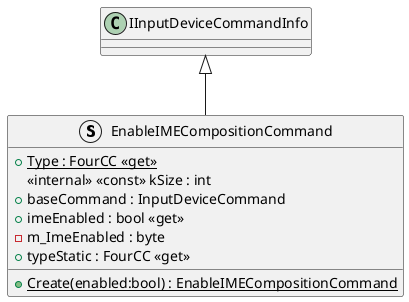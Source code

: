@startuml
struct EnableIMECompositionCommand {
    + {static} Type : FourCC <<get>>
    <<internal>> <<const>> kSize : int
    + baseCommand : InputDeviceCommand
    + imeEnabled : bool <<get>>
    - m_ImeEnabled : byte
    + typeStatic : FourCC <<get>>
    + {static} Create(enabled:bool) : EnableIMECompositionCommand
}
IInputDeviceCommandInfo <|-- EnableIMECompositionCommand
@enduml
